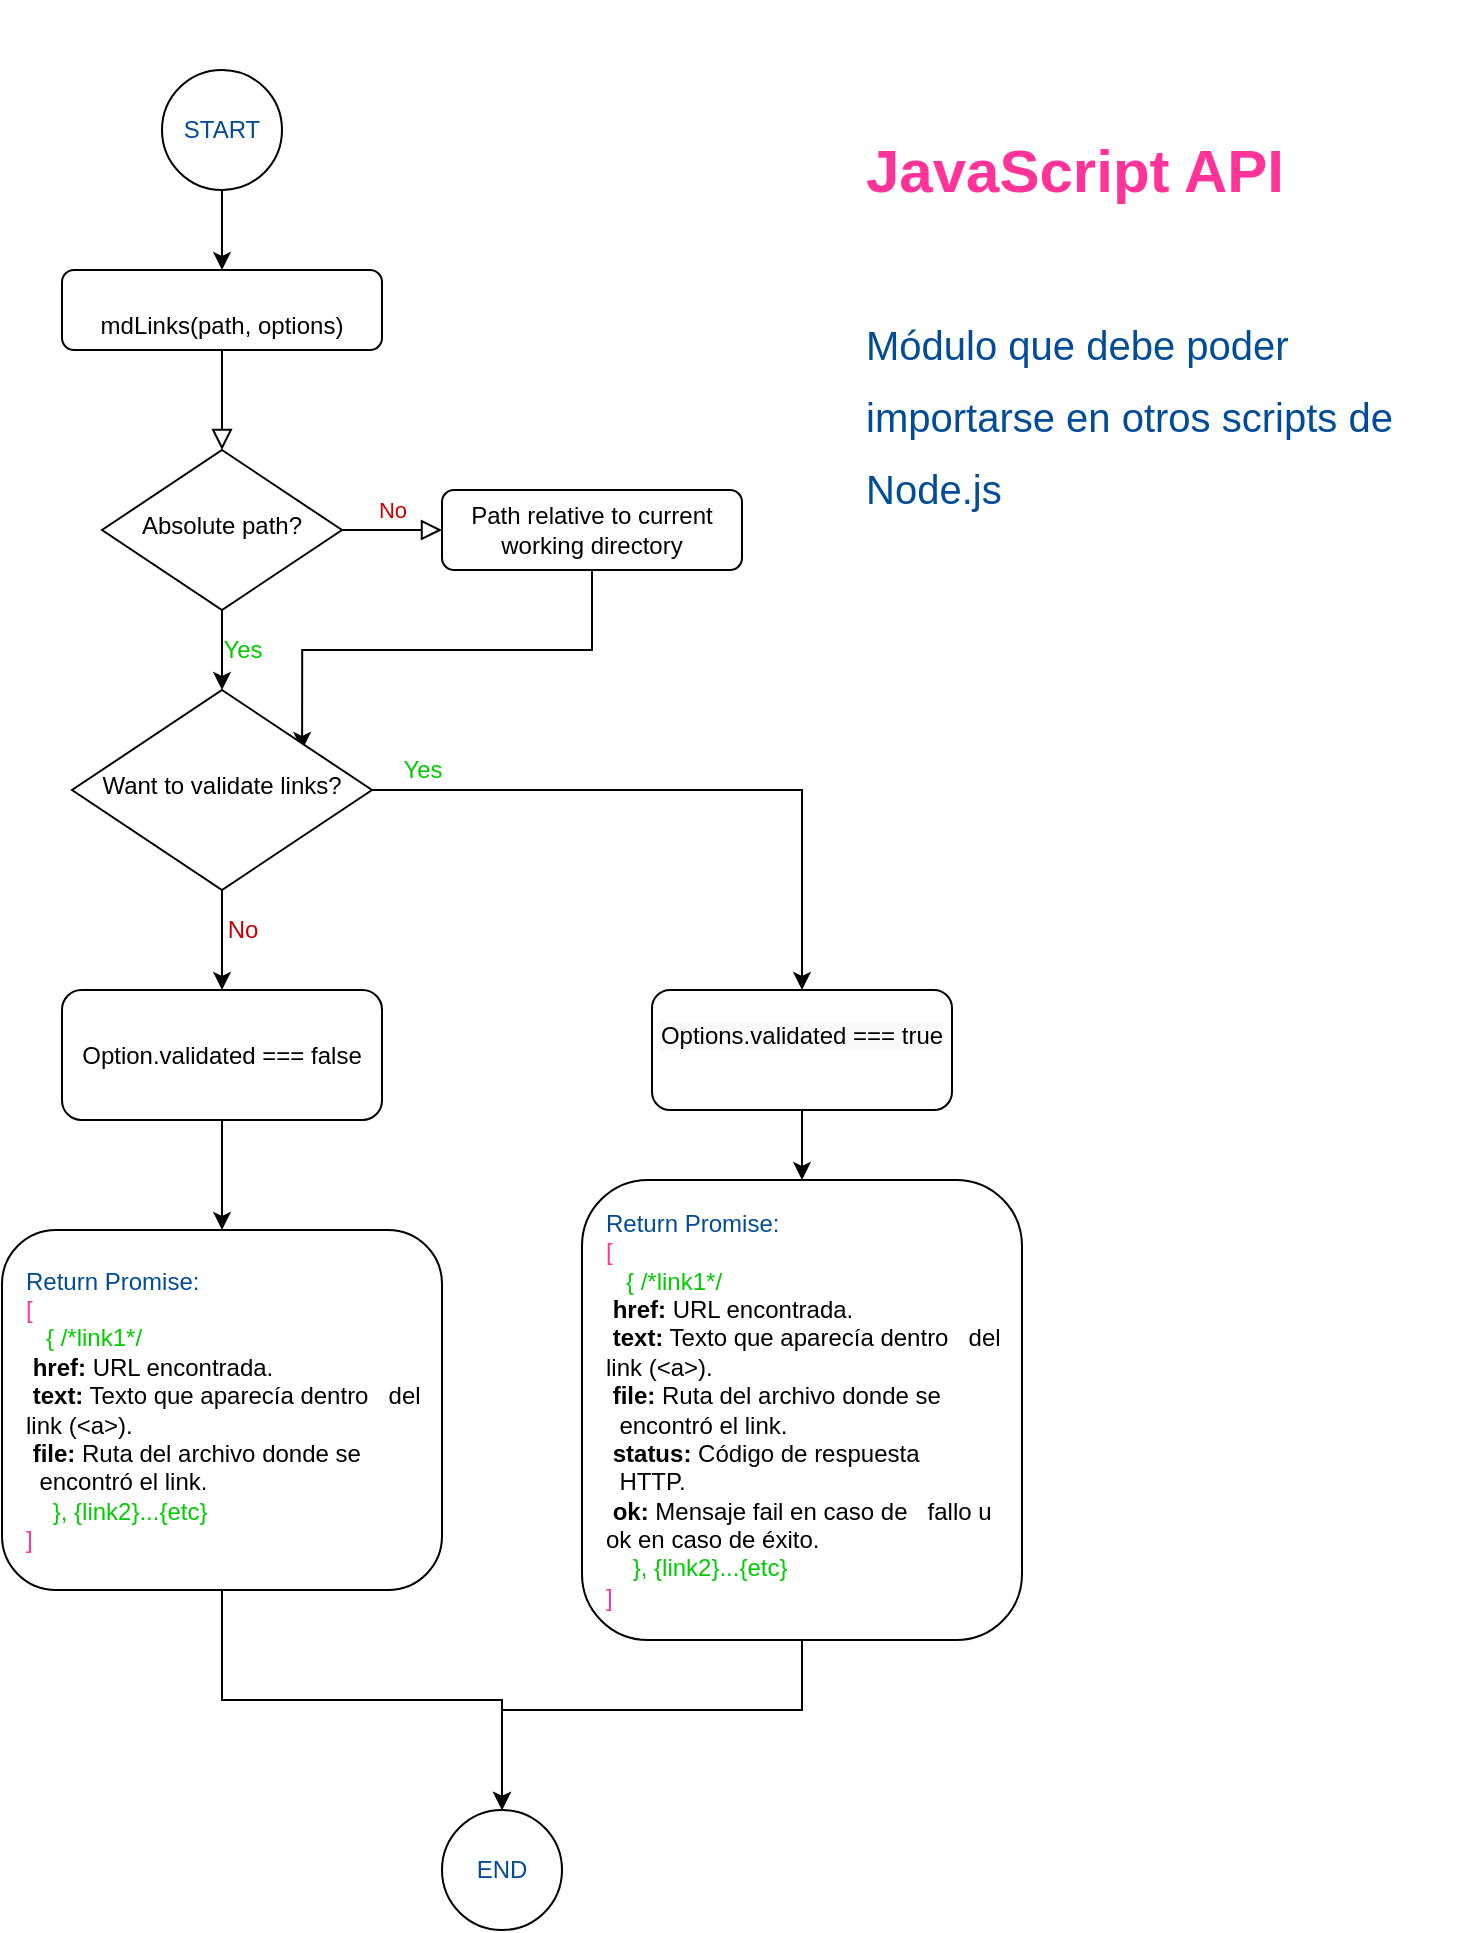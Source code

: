 <mxfile version="20.5.1" type="github" pages="3">
  <diagram id="C5RBs43oDa-KdzZeNtuy" name="JS API">
    <mxGraphModel dx="1422" dy="1955" grid="1" gridSize="10" guides="1" tooltips="1" connect="1" arrows="1" fold="1" page="1" pageScale="1" pageWidth="827" pageHeight="1169" math="0" shadow="0">
      <root>
        <mxCell id="WIyWlLk6GJQsqaUBKTNV-0" />
        <mxCell id="WIyWlLk6GJQsqaUBKTNV-1" parent="WIyWlLk6GJQsqaUBKTNV-0" />
        <mxCell id="WIyWlLk6GJQsqaUBKTNV-2" value="" style="rounded=0;html=1;jettySize=auto;orthogonalLoop=1;fontSize=11;endArrow=block;endFill=0;endSize=8;strokeWidth=1;shadow=0;labelBackgroundColor=none;edgeStyle=orthogonalEdgeStyle;" parent="WIyWlLk6GJQsqaUBKTNV-1" source="WIyWlLk6GJQsqaUBKTNV-3" target="WIyWlLk6GJQsqaUBKTNV-6" edge="1">
          <mxGeometry relative="1" as="geometry" />
        </mxCell>
        <mxCell id="WIyWlLk6GJQsqaUBKTNV-3" value="&lt;br&gt;mdLinks(path, options)" style="rounded=1;whiteSpace=wrap;html=1;fontSize=12;glass=0;strokeWidth=1;shadow=0;" parent="WIyWlLk6GJQsqaUBKTNV-1" vertex="1">
          <mxGeometry x="120" y="-1030" width="160" height="40" as="geometry" />
        </mxCell>
        <mxCell id="WIyWlLk6GJQsqaUBKTNV-5" value="&lt;font color=&quot;#cc0000&quot;&gt;No&lt;/font&gt;" style="edgeStyle=orthogonalEdgeStyle;rounded=0;html=1;jettySize=auto;orthogonalLoop=1;fontSize=11;endArrow=block;endFill=0;endSize=8;strokeWidth=1;shadow=0;labelBackgroundColor=none;" parent="WIyWlLk6GJQsqaUBKTNV-1" source="WIyWlLk6GJQsqaUBKTNV-6" target="WIyWlLk6GJQsqaUBKTNV-7" edge="1">
          <mxGeometry y="10" relative="1" as="geometry">
            <mxPoint as="offset" />
          </mxGeometry>
        </mxCell>
        <mxCell id="veyYfPz72ynwjjnvHHJV-30" style="edgeStyle=orthogonalEdgeStyle;rounded=0;orthogonalLoop=1;jettySize=auto;html=1;fontColor=#00CC00;" edge="1" parent="WIyWlLk6GJQsqaUBKTNV-1" source="WIyWlLk6GJQsqaUBKTNV-6" target="veyYfPz72ynwjjnvHHJV-22">
          <mxGeometry relative="1" as="geometry" />
        </mxCell>
        <mxCell id="WIyWlLk6GJQsqaUBKTNV-6" value="Absolute path?" style="rhombus;whiteSpace=wrap;html=1;shadow=0;fontFamily=Helvetica;fontSize=12;align=center;strokeWidth=1;spacing=6;spacingTop=-4;" parent="WIyWlLk6GJQsqaUBKTNV-1" vertex="1">
          <mxGeometry x="140" y="-940" width="120" height="80" as="geometry" />
        </mxCell>
        <mxCell id="veyYfPz72ynwjjnvHHJV-37" style="edgeStyle=orthogonalEdgeStyle;rounded=0;orthogonalLoop=1;jettySize=auto;html=1;entryX=0.767;entryY=0.3;entryDx=0;entryDy=0;entryPerimeter=0;fontColor=#00CC00;" edge="1" parent="WIyWlLk6GJQsqaUBKTNV-1" source="WIyWlLk6GJQsqaUBKTNV-7" target="veyYfPz72ynwjjnvHHJV-22">
          <mxGeometry relative="1" as="geometry">
            <Array as="points">
              <mxPoint x="385" y="-840" />
              <mxPoint x="240" y="-840" />
            </Array>
          </mxGeometry>
        </mxCell>
        <mxCell id="WIyWlLk6GJQsqaUBKTNV-7" value="Path relative to current working directory" style="rounded=1;whiteSpace=wrap;html=1;fontSize=12;glass=0;strokeWidth=1;shadow=0;" parent="WIyWlLk6GJQsqaUBKTNV-1" vertex="1">
          <mxGeometry x="310" y="-920" width="150" height="40" as="geometry" />
        </mxCell>
        <mxCell id="hiEx-QS06OPDctLlzH3i-8" style="edgeStyle=orthogonalEdgeStyle;rounded=0;orthogonalLoop=1;jettySize=auto;html=1;entryX=0.5;entryY=0;entryDx=0;entryDy=0;fontFamily=Helvetica;fontSize=12;fontColor=#004C99;exitX=0.5;exitY=1;exitDx=0;exitDy=0;" edge="1" parent="WIyWlLk6GJQsqaUBKTNV-1" source="WIyWlLk6GJQsqaUBKTNV-11" target="hiEx-QS06OPDctLlzH3i-3">
          <mxGeometry relative="1" as="geometry">
            <Array as="points">
              <mxPoint x="490" y="-310" />
              <mxPoint x="340" y="-310" />
            </Array>
          </mxGeometry>
        </mxCell>
        <mxCell id="WIyWlLk6GJQsqaUBKTNV-11" value="&lt;font color=&quot;#004c99&quot;&gt;Return Promise:&lt;br&gt;&lt;/font&gt;&lt;font color=&quot;#ff3399&quot;&gt;[&lt;br&gt;&lt;/font&gt;&lt;font color=&quot;#00cc00&quot;&gt;&amp;nbsp; &amp;nbsp;{ /*link1*/&lt;br&gt;&lt;/font&gt;&lt;div&gt;&lt;span style=&quot;&quot;&gt;	&lt;/span&gt;&lt;b&gt;&lt;span style=&quot;white-space: pre;&quot;&gt;	&lt;/span&gt;href:&lt;/b&gt; URL encontrada.&lt;/div&gt;&lt;div&gt;&lt;span style=&quot;&quot;&gt;	&lt;/span&gt;&lt;b&gt;&lt;span style=&quot;white-space: pre;&quot;&gt;	&lt;/span&gt;text:&lt;/b&gt; Texto que aparecía dentro &lt;span style=&quot;white-space: pre;&quot;&gt;	&lt;span style=&quot;white-space: pre;&quot;&gt;	&lt;/span&gt;&lt;/span&gt;del link (&amp;lt;a&amp;gt;).&lt;/div&gt;&lt;div&gt;&lt;span style=&quot;&quot;&gt;	&lt;/span&gt;&lt;b&gt;&lt;span style=&quot;white-space: pre;&quot;&gt;	&lt;/span&gt;file: &lt;/b&gt;Ruta del archivo donde se &lt;span style=&quot;white-space: pre;&quot;&gt;	&lt;span style=&quot;white-space: pre;&quot;&gt;	&lt;/span&gt;&lt;/span&gt;encontró el link.&lt;/div&gt;&lt;div&gt;&lt;span style=&quot;&quot;&gt;	&lt;/span&gt;&lt;b&gt;&lt;span style=&quot;white-space: pre;&quot;&gt;	&lt;/span&gt;status:&lt;/b&gt; Código de respuesta &lt;span style=&quot;white-space: pre;&quot;&gt;	&lt;span style=&quot;white-space: pre;&quot;&gt;	&lt;/span&gt;&lt;/span&gt;HTTP.&lt;/div&gt;&lt;div&gt;&lt;span style=&quot;&quot;&gt;	&lt;/span&gt;&lt;b&gt;&lt;span style=&quot;white-space: pre;&quot;&gt;	&lt;/span&gt;ok:&lt;/b&gt; Mensaje fail en caso de &lt;span style=&quot;white-space: pre;&quot;&gt;	&lt;span style=&quot;white-space: pre;&quot;&gt;	&lt;/span&gt;&lt;/span&gt;fallo u ok en caso de éxito.&lt;/div&gt;&amp;nbsp; &amp;nbsp; &lt;font color=&quot;#00cc00&quot;&gt;}, {link2}...{etc}&lt;/font&gt;&lt;br&gt;&lt;font color=&quot;#ff3399&quot;&gt;]&lt;/font&gt;" style="rounded=1;whiteSpace=wrap;html=1;fontSize=12;glass=0;strokeWidth=1;shadow=0;align=left;labelPosition=center;verticalLabelPosition=middle;verticalAlign=middle;spacingLeft=10;spacingRight=10;" parent="WIyWlLk6GJQsqaUBKTNV-1" vertex="1">
          <mxGeometry x="380" y="-575" width="220" height="230" as="geometry" />
        </mxCell>
        <mxCell id="veyYfPz72ynwjjnvHHJV-24" style="edgeStyle=orthogonalEdgeStyle;rounded=0;orthogonalLoop=1;jettySize=auto;html=1;fontColor=#00CC00;" edge="1" parent="WIyWlLk6GJQsqaUBKTNV-1" source="WIyWlLk6GJQsqaUBKTNV-12" target="veyYfPz72ynwjjnvHHJV-15">
          <mxGeometry relative="1" as="geometry" />
        </mxCell>
        <mxCell id="WIyWlLk6GJQsqaUBKTNV-12" value="Option.validated === false" style="rounded=1;whiteSpace=wrap;html=1;fontSize=12;glass=0;strokeWidth=1;shadow=0;" parent="WIyWlLk6GJQsqaUBKTNV-1" vertex="1">
          <mxGeometry x="120" y="-670" width="160" height="65" as="geometry" />
        </mxCell>
        <mxCell id="hiEx-QS06OPDctLlzH3i-4" style="edgeStyle=orthogonalEdgeStyle;rounded=0;orthogonalLoop=1;jettySize=auto;html=1;fontFamily=Helvetica;fontSize=12;fontColor=#004C99;" edge="1" parent="WIyWlLk6GJQsqaUBKTNV-1" source="veyYfPz72ynwjjnvHHJV-15" target="hiEx-QS06OPDctLlzH3i-3">
          <mxGeometry relative="1" as="geometry" />
        </mxCell>
        <mxCell id="veyYfPz72ynwjjnvHHJV-15" value="&lt;font color=&quot;#004c99&quot;&gt;Return Promise:&lt;br&gt;&lt;/font&gt;&lt;font color=&quot;#ff3399&quot;&gt;[&lt;br&gt;&lt;/font&gt;&lt;font color=&quot;#00cc00&quot;&gt;&amp;nbsp; &amp;nbsp;{ /*link1*/&lt;br&gt;&lt;/font&gt;&lt;div&gt;&lt;span style=&quot;&quot;&gt;	&lt;/span&gt;&lt;b&gt;&lt;span style=&quot;white-space: pre;&quot;&gt;	&lt;/span&gt;href:&lt;/b&gt; URL encontrada.&lt;/div&gt;&lt;div&gt;&lt;span style=&quot;&quot;&gt;	&lt;/span&gt;&lt;b&gt;&lt;span style=&quot;white-space: pre;&quot;&gt;	&lt;/span&gt;text:&lt;/b&gt; Texto que aparecía dentro &lt;span style=&quot;white-space: pre;&quot;&gt;	&lt;/span&gt;&lt;span style=&quot;white-space: pre;&quot;&gt;	&lt;/span&gt;del link (&amp;lt;a&amp;gt;).&lt;/div&gt;&lt;div&gt;&lt;span style=&quot;&quot;&gt;	&lt;/span&gt;&lt;b&gt;&lt;span style=&quot;white-space: pre;&quot;&gt;	&lt;/span&gt;file: &lt;/b&gt;Ruta del archivo donde se &lt;span style=&quot;white-space: pre;&quot;&gt;	&lt;/span&gt;&lt;span style=&quot;white-space: pre;&quot;&gt;	&lt;/span&gt;encontró el link.&lt;/div&gt;&amp;nbsp; &amp;nbsp; &lt;font color=&quot;#00cc00&quot;&gt;}, {link2}...{etc}&lt;/font&gt;&lt;br&gt;&lt;font color=&quot;#ff3399&quot;&gt;]&lt;/font&gt;" style="rounded=1;whiteSpace=wrap;html=1;fontSize=12;glass=0;strokeWidth=1;shadow=0;align=left;labelPosition=center;verticalLabelPosition=middle;verticalAlign=middle;spacingLeft=10;spacingRight=10;" vertex="1" parent="WIyWlLk6GJQsqaUBKTNV-1">
          <mxGeometry x="90" y="-550" width="220" height="180" as="geometry" />
        </mxCell>
        <mxCell id="veyYfPz72ynwjjnvHHJV-28" style="edgeStyle=orthogonalEdgeStyle;rounded=0;orthogonalLoop=1;jettySize=auto;html=1;fontColor=#00CC00;" edge="1" parent="WIyWlLk6GJQsqaUBKTNV-1" source="veyYfPz72ynwjjnvHHJV-20" target="WIyWlLk6GJQsqaUBKTNV-11">
          <mxGeometry relative="1" as="geometry" />
        </mxCell>
        <mxCell id="veyYfPz72ynwjjnvHHJV-20" value="&#xa;&lt;span style=&quot;color: rgb(0, 0, 0); font-family: Helvetica; font-size: 12px; font-style: normal; font-variant-ligatures: normal; font-variant-caps: normal; font-weight: 400; letter-spacing: normal; orphans: 2; text-align: center; text-indent: 0px; text-transform: none; widows: 2; word-spacing: 0px; -webkit-text-stroke-width: 0px; background-color: rgb(248, 249, 250); text-decoration-thickness: initial; text-decoration-style: initial; text-decoration-color: initial; float: none; display: inline !important;&quot;&gt;Options.validated === true&lt;/span&gt;&#xa;&#xa;" style="rounded=1;whiteSpace=wrap;html=1;fontColor=#00CC00;" vertex="1" parent="WIyWlLk6GJQsqaUBKTNV-1">
          <mxGeometry x="415" y="-670" width="150" height="60" as="geometry" />
        </mxCell>
        <mxCell id="veyYfPz72ynwjjnvHHJV-32" style="edgeStyle=orthogonalEdgeStyle;rounded=0;orthogonalLoop=1;jettySize=auto;html=1;entryX=0.5;entryY=0;entryDx=0;entryDy=0;fontColor=#00CC00;" edge="1" parent="WIyWlLk6GJQsqaUBKTNV-1" source="veyYfPz72ynwjjnvHHJV-22" target="WIyWlLk6GJQsqaUBKTNV-12">
          <mxGeometry relative="1" as="geometry" />
        </mxCell>
        <mxCell id="veyYfPz72ynwjjnvHHJV-33" style="edgeStyle=orthogonalEdgeStyle;rounded=0;orthogonalLoop=1;jettySize=auto;html=1;entryX=0.5;entryY=0;entryDx=0;entryDy=0;fontColor=#00CC00;" edge="1" parent="WIyWlLk6GJQsqaUBKTNV-1" source="veyYfPz72ynwjjnvHHJV-22" target="veyYfPz72ynwjjnvHHJV-20">
          <mxGeometry relative="1" as="geometry" />
        </mxCell>
        <mxCell id="veyYfPz72ynwjjnvHHJV-22" value="Want to validate links?" style="rhombus;whiteSpace=wrap;html=1;shadow=0;fontFamily=Helvetica;fontSize=12;align=center;strokeWidth=1;spacing=6;spacingTop=-4;" vertex="1" parent="WIyWlLk6GJQsqaUBKTNV-1">
          <mxGeometry x="125" y="-820" width="150" height="100" as="geometry" />
        </mxCell>
        <mxCell id="veyYfPz72ynwjjnvHHJV-31" value="Yes" style="text;html=1;align=center;verticalAlign=middle;resizable=0;points=[];autosize=1;strokeColor=none;fillColor=none;fontColor=#00CC00;" vertex="1" parent="WIyWlLk6GJQsqaUBKTNV-1">
          <mxGeometry x="190" y="-855" width="40" height="30" as="geometry" />
        </mxCell>
        <mxCell id="veyYfPz72ynwjjnvHHJV-34" value="&lt;font color=&quot;#cc0000&quot;&gt;No&lt;/font&gt;" style="text;html=1;align=center;verticalAlign=middle;resizable=0;points=[];autosize=1;strokeColor=none;fillColor=none;fontColor=#00CC00;" vertex="1" parent="WIyWlLk6GJQsqaUBKTNV-1">
          <mxGeometry x="190" y="-715" width="40" height="30" as="geometry" />
        </mxCell>
        <mxCell id="veyYfPz72ynwjjnvHHJV-35" value="Yes" style="text;html=1;align=center;verticalAlign=middle;resizable=0;points=[];autosize=1;strokeColor=none;fillColor=none;fontColor=#00CC00;" vertex="1" parent="WIyWlLk6GJQsqaUBKTNV-1">
          <mxGeometry x="280" y="-795" width="40" height="30" as="geometry" />
        </mxCell>
        <mxCell id="Uq0JCKZoutkGQp3ZsRUA-2" value="&lt;h1&gt;&lt;font style=&quot;font-size: 30px;&quot;&gt;JavaScript API&lt;/font&gt;&lt;/h1&gt;&lt;p&gt;&lt;font color=&quot;#004c99&quot; style=&quot;font-size: 20px;&quot;&gt;Módulo que debe poder importarse en otros scripts de Node.js&lt;/font&gt;&lt;/p&gt;" style="text;html=1;strokeColor=none;fillColor=none;spacing=5;spacingTop=-20;whiteSpace=wrap;overflow=hidden;rounded=0;fontSize=30;fontColor=#FF3399;" vertex="1" parent="WIyWlLk6GJQsqaUBKTNV-1">
          <mxGeometry x="517" y="-1155" width="310" height="300" as="geometry" />
        </mxCell>
        <mxCell id="hiEx-QS06OPDctLlzH3i-2" style="edgeStyle=orthogonalEdgeStyle;rounded=0;orthogonalLoop=1;jettySize=auto;html=1;entryX=0.5;entryY=0;entryDx=0;entryDy=0;fontFamily=Helvetica;fontSize=12;fontColor=#004C99;" edge="1" parent="WIyWlLk6GJQsqaUBKTNV-1" source="hiEx-QS06OPDctLlzH3i-1" target="WIyWlLk6GJQsqaUBKTNV-3">
          <mxGeometry relative="1" as="geometry" />
        </mxCell>
        <mxCell id="hiEx-QS06OPDctLlzH3i-1" value="START" style="ellipse;whiteSpace=wrap;html=1;aspect=fixed;rounded=1;strokeColor=default;fontFamily=Helvetica;fontSize=12;fontColor=#004C99;fillColor=default;" vertex="1" parent="WIyWlLk6GJQsqaUBKTNV-1">
          <mxGeometry x="170" y="-1130" width="60" height="60" as="geometry" />
        </mxCell>
        <mxCell id="hiEx-QS06OPDctLlzH3i-3" value="END" style="ellipse;whiteSpace=wrap;html=1;aspect=fixed;rounded=1;strokeColor=default;fontFamily=Helvetica;fontSize=12;fontColor=#004C99;fillColor=default;" vertex="1" parent="WIyWlLk6GJQsqaUBKTNV-1">
          <mxGeometry x="310" y="-260" width="60" height="60" as="geometry" />
        </mxCell>
      </root>
    </mxGraphModel>
  </diagram>
  <diagram id="zFewrnPWPAQtB9kt6Vsq" name="CLI">
    <mxGraphModel dx="1673" dy="2094" grid="1" gridSize="10" guides="1" tooltips="1" connect="1" arrows="1" fold="1" page="1" pageScale="1" pageWidth="827" pageHeight="1169" math="0" shadow="0">
      <root>
        <mxCell id="0" />
        <mxCell id="1" parent="0" />
        <mxCell id="l2Xy6neXnwkBu9nruc2r-1" value="&lt;h1&gt;&lt;font style=&quot;font-size: 30px;&quot;&gt;Command Line Interface&lt;/font&gt;&lt;/h1&gt;&lt;p&gt;&lt;font color=&quot;#004c99&quot;&gt;&lt;span style=&quot;font-size: 20px;&quot;&gt;Ejecutable para el terminal.&lt;/span&gt;&lt;/font&gt;&lt;/p&gt;" style="text;html=1;strokeColor=none;fillColor=none;spacing=5;spacingTop=-20;whiteSpace=wrap;overflow=hidden;rounded=0;fontSize=30;fontColor=#FF3399;" vertex="1" parent="1">
          <mxGeometry x="380" y="-1150" width="367" height="260" as="geometry" />
        </mxCell>
        <mxCell id="fF7HtcsE-5X7kuMcpT92-73" style="edgeStyle=orthogonalEdgeStyle;rounded=0;orthogonalLoop=1;jettySize=auto;html=1;entryX=0.48;entryY=0.015;entryDx=0;entryDy=0;entryPerimeter=0;fontFamily=Helvetica;fontSize=12;fontColor=#004C99;" edge="1" parent="1" source="3fHuWObO0ubu-4bMbvF9-1" target="fF7HtcsE-5X7kuMcpT92-68">
          <mxGeometry relative="1" as="geometry" />
        </mxCell>
        <mxCell id="3fHuWObO0ubu-4bMbvF9-1" value="&lt;font color=&quot;#000000&quot; style=&quot;font-size: 12px;&quot;&gt;START&lt;br&gt;md-links &amp;lt;path-to-file&amp;gt; [options]&lt;br&gt;&lt;/font&gt;" style="rounded=1;whiteSpace=wrap;html=1;fontSize=20;fontColor=#004C99;" vertex="1" parent="1">
          <mxGeometry x="90" y="-1020" width="190" height="80" as="geometry" />
        </mxCell>
        <mxCell id="fF7HtcsE-5X7kuMcpT92-37" style="edgeStyle=orthogonalEdgeStyle;rounded=0;orthogonalLoop=1;jettySize=auto;html=1;entryX=0.5;entryY=0;entryDx=0;entryDy=0;fontFamily=Helvetica;fontSize=20;fontColor=#004C99;" edge="1" parent="1" source="fF7HtcsE-5X7kuMcpT92-1">
          <mxGeometry relative="1" as="geometry">
            <mxPoint x="185" y="-595.0" as="targetPoint" />
          </mxGeometry>
        </mxCell>
        <mxCell id="fF7HtcsE-5X7kuMcpT92-39" value="" style="edgeStyle=orthogonalEdgeStyle;rounded=0;orthogonalLoop=1;jettySize=auto;html=1;fontFamily=Helvetica;fontSize=20;fontColor=#004C99;startArrow=none;" edge="1" parent="1" source="fF7HtcsE-5X7kuMcpT92-40" target="fF7HtcsE-5X7kuMcpT92-38">
          <mxGeometry relative="1" as="geometry" />
        </mxCell>
        <mxCell id="fF7HtcsE-5X7kuMcpT92-1" value="&lt;font color=&quot;#000000&quot; style=&quot;font-size: 12px;&quot;&gt;there is an option?&lt;br&gt;&lt;/font&gt;" style="rounded=1;whiteSpace=wrap;html=1;fontSize=20;fontColor=#004C99;" vertex="1" parent="1">
          <mxGeometry x="90" y="-755" width="190" height="80" as="geometry" />
        </mxCell>
        <mxCell id="fF7HtcsE-5X7kuMcpT92-54" value="" style="edgeStyle=orthogonalEdgeStyle;rounded=0;orthogonalLoop=1;jettySize=auto;html=1;fontFamily=Helvetica;fontSize=12;fontColor=#000000;" edge="1" parent="1">
          <mxGeometry relative="1" as="geometry">
            <mxPoint x="185" y="-535" as="sourcePoint" />
            <mxPoint x="185" y="-465" as="targetPoint" />
          </mxGeometry>
        </mxCell>
        <mxCell id="fF7HtcsE-5X7kuMcpT92-25" value="No" style="text;html=1;align=center;verticalAlign=middle;resizable=0;points=[];autosize=1;strokeColor=none;fillColor=none;fontSize=20;fontFamily=Helvetica;fontColor=#004C99;" vertex="1" parent="1">
          <mxGeometry x="140" y="-665" width="50" height="40" as="geometry" />
        </mxCell>
        <mxCell id="fF7HtcsE-5X7kuMcpT92-80" value="" style="edgeStyle=orthogonalEdgeStyle;rounded=0;orthogonalLoop=1;jettySize=auto;html=1;fontFamily=Helvetica;fontSize=12;fontColor=#004C99;" edge="1" parent="1" source="fF7HtcsE-5X7kuMcpT92-38" target="fF7HtcsE-5X7kuMcpT92-79">
          <mxGeometry relative="1" as="geometry" />
        </mxCell>
        <mxCell id="fF7HtcsE-5X7kuMcpT92-38" value="--stats" style="whiteSpace=wrap;html=1;fontSize=12;fontColor=#000000;rounded=1;fontStyle=1" vertex="1" parent="1">
          <mxGeometry x="600" y="-675" width="120" height="60" as="geometry" />
        </mxCell>
        <mxCell id="fF7HtcsE-5X7kuMcpT92-43" value="" style="edgeStyle=orthogonalEdgeStyle;rounded=0;orthogonalLoop=1;jettySize=auto;html=1;fontFamily=Helvetica;fontSize=20;fontColor=#004C99;" edge="1" parent="1" target="fF7HtcsE-5X7kuMcpT92-42">
          <mxGeometry relative="1" as="geometry">
            <mxPoint x="470" y="-715" as="sourcePoint" />
            <Array as="points">
              <mxPoint x="430" y="-715" />
            </Array>
          </mxGeometry>
        </mxCell>
        <mxCell id="fF7HtcsE-5X7kuMcpT92-51" style="edgeStyle=orthogonalEdgeStyle;rounded=0;orthogonalLoop=1;jettySize=auto;html=1;entryX=0.5;entryY=0;entryDx=0;entryDy=0;fontFamily=Helvetica;fontSize=12;fontColor=#000000;" edge="1" parent="1" source="fF7HtcsE-5X7kuMcpT92-40" target="fF7HtcsE-5X7kuMcpT92-45">
          <mxGeometry relative="1" as="geometry" />
        </mxCell>
        <mxCell id="fF7HtcsE-5X7kuMcpT92-40" value="Yes" style="text;html=1;align=center;verticalAlign=middle;resizable=0;points=[];autosize=1;strokeColor=none;fillColor=none;fontSize=20;fontFamily=Helvetica;fontColor=#004C99;rotation=0;" vertex="1" parent="1">
          <mxGeometry x="330" y="-735" width="60" height="40" as="geometry" />
        </mxCell>
        <mxCell id="fF7HtcsE-5X7kuMcpT92-41" value="" style="edgeStyle=orthogonalEdgeStyle;rounded=0;orthogonalLoop=1;jettySize=auto;html=1;fontFamily=Helvetica;fontSize=20;fontColor=#004C99;endArrow=none;" edge="1" parent="1" source="fF7HtcsE-5X7kuMcpT92-1" target="fF7HtcsE-5X7kuMcpT92-40">
          <mxGeometry relative="1" as="geometry">
            <mxPoint x="290" y="-820.0" as="sourcePoint" />
            <mxPoint x="405" y="-820.0" as="targetPoint" />
          </mxGeometry>
        </mxCell>
        <mxCell id="fF7HtcsE-5X7kuMcpT92-48" value="" style="edgeStyle=orthogonalEdgeStyle;rounded=0;orthogonalLoop=1;jettySize=auto;html=1;fontFamily=Helvetica;fontSize=12;fontColor=#000000;" edge="1" parent="1" source="fF7HtcsE-5X7kuMcpT92-42" target="fF7HtcsE-5X7kuMcpT92-47">
          <mxGeometry relative="1" as="geometry" />
        </mxCell>
        <mxCell id="fF7HtcsE-5X7kuMcpT92-42" value="--validate" style="whiteSpace=wrap;html=1;rounded=1;strokeColor=default;fontFamily=Helvetica;fontSize=12;fontColor=#000000;fillColor=default;fontStyle=1" vertex="1" parent="1">
          <mxGeometry x="370" y="-675" width="120" height="60" as="geometry" />
        </mxCell>
        <mxCell id="fF7HtcsE-5X7kuMcpT92-78" style="edgeStyle=orthogonalEdgeStyle;rounded=0;orthogonalLoop=1;jettySize=auto;html=1;fontFamily=Helvetica;fontSize=12;fontColor=#004C99;" edge="1" parent="1" source="fF7HtcsE-5X7kuMcpT92-45" target="fF7HtcsE-5X7kuMcpT92-77">
          <mxGeometry relative="1" as="geometry" />
        </mxCell>
        <mxCell id="fF7HtcsE-5X7kuMcpT92-45" value="--stats --validate" style="whiteSpace=wrap;html=1;rounded=1;strokeColor=default;fontFamily=Helvetica;fontSize=12;fontColor=#000000;fillColor=default;fontStyle=1" vertex="1" parent="1">
          <mxGeometry x="840" y="-675" width="120" height="60" as="geometry" />
        </mxCell>
        <mxCell id="fF7HtcsE-5X7kuMcpT92-57" value="" style="edgeStyle=orthogonalEdgeStyle;rounded=0;orthogonalLoop=1;jettySize=auto;html=1;fontFamily=Helvetica;fontSize=12;fontColor=#FFFFFF;" edge="1" parent="1" source="fF7HtcsE-5X7kuMcpT92-47" target="fF7HtcsE-5X7kuMcpT92-56">
          <mxGeometry relative="1" as="geometry" />
        </mxCell>
        <mxCell id="fF7HtcsE-5X7kuMcpT92-47" value="HTTP request" style="whiteSpace=wrap;html=1;fontColor=#000000;rounded=1;fontStyle=1;" vertex="1" parent="1">
          <mxGeometry x="370" y="-560" width="120" height="30" as="geometry" />
        </mxCell>
        <mxCell id="fF7HtcsE-5X7kuMcpT92-53" value="&lt;span style=&quot;font-weight: normal;&quot;&gt;$ md-links ./some/example.md&lt;/span&gt;&lt;div&gt;&lt;span style=&quot;font-weight: normal;&quot;&gt;./some/example.md http://algo.com/2/3/ Link a algo&lt;/span&gt;&lt;/div&gt;&lt;div&gt;&lt;span style=&quot;font-weight: normal;&quot;&gt;./some/example.md https://otra-cosa.net/algun-doc.html algún doc&lt;/span&gt;&lt;/div&gt;&lt;div&gt;&lt;span style=&quot;font-weight: normal;&quot;&gt;./some/example.md http://google.com/ Google&lt;/span&gt;&lt;/div&gt;" style="whiteSpace=wrap;html=1;fontColor=#FFFFFF;fontStyle=1;startSize=30;align=left;labelBackgroundColor=#000000;" vertex="1" parent="1">
          <mxGeometry x="25" y="-465" width="305" height="65" as="geometry" />
        </mxCell>
        <mxCell id="fF7HtcsE-5X7kuMcpT92-55" value="example" style="text;html=1;align=center;verticalAlign=middle;resizable=0;points=[];autosize=1;strokeColor=none;fillColor=none;fontSize=12;fontFamily=Helvetica;fontColor=#000000;" vertex="1" parent="1">
          <mxGeometry x="180" y="-515" width="70" height="30" as="geometry" />
        </mxCell>
        <mxCell id="fF7HtcsE-5X7kuMcpT92-59" value="" style="edgeStyle=orthogonalEdgeStyle;rounded=0;orthogonalLoop=1;jettySize=auto;html=1;fontFamily=Helvetica;fontSize=12;fontColor=#FFFFFF;" edge="1" parent="1" source="fF7HtcsE-5X7kuMcpT92-56" target="fF7HtcsE-5X7kuMcpT92-58">
          <mxGeometry relative="1" as="geometry" />
        </mxCell>
        <mxCell id="fF7HtcsE-5X7kuMcpT92-62" value="" style="edgeStyle=orthogonalEdgeStyle;rounded=0;orthogonalLoop=1;jettySize=auto;html=1;fontFamily=Helvetica;fontSize=12;fontColor=#004C99;" edge="1" parent="1" source="fF7HtcsE-5X7kuMcpT92-56" target="fF7HtcsE-5X7kuMcpT92-61">
          <mxGeometry relative="1" as="geometry" />
        </mxCell>
        <mxCell id="fF7HtcsE-5X7kuMcpT92-56" value="&lt;span style=&quot;font-weight: normal;&quot;&gt;for each link:&lt;br&gt;is URL ok?&lt;/span&gt;" style="whiteSpace=wrap;html=1;fontColor=#000000;rounded=1;fontStyle=1;" vertex="1" parent="1">
          <mxGeometry x="370" y="-350" width="120" height="40" as="geometry" />
        </mxCell>
        <mxCell id="fF7HtcsE-5X7kuMcpT92-91" style="edgeStyle=orthogonalEdgeStyle;rounded=0;orthogonalLoop=1;jettySize=auto;html=1;fontFamily=Helvetica;fontSize=12;fontColor=#004C99;" edge="1" parent="1" source="fF7HtcsE-5X7kuMcpT92-58" target="fF7HtcsE-5X7kuMcpT92-90">
          <mxGeometry relative="1" as="geometry" />
        </mxCell>
        <mxCell id="fF7HtcsE-5X7kuMcpT92-58" value="&lt;span style=&quot;font-weight: normal;&quot;&gt;print path + link + ok + status + text&lt;br&gt;&lt;/span&gt;" style="whiteSpace=wrap;html=1;fontColor=#000000;rounded=1;fontStyle=1;" vertex="1" parent="1">
          <mxGeometry x="370" y="-260" width="120" height="60" as="geometry" />
        </mxCell>
        <mxCell id="fF7HtcsE-5X7kuMcpT92-60" value="&lt;font color=&quot;#004c99&quot;&gt;Yes&lt;/font&gt;" style="text;html=1;align=center;verticalAlign=middle;resizable=0;points=[];autosize=1;strokeColor=none;fillColor=none;fontSize=12;fontFamily=Helvetica;fontColor=#FFFFFF;" vertex="1" parent="1">
          <mxGeometry x="430" y="-295" width="40" height="30" as="geometry" />
        </mxCell>
        <mxCell id="fF7HtcsE-5X7kuMcpT92-92" value="" style="edgeStyle=orthogonalEdgeStyle;rounded=0;orthogonalLoop=1;jettySize=auto;html=1;fontFamily=Helvetica;fontSize=12;fontColor=#004C99;" edge="1" parent="1" source="fF7HtcsE-5X7kuMcpT92-61" target="fF7HtcsE-5X7kuMcpT92-90">
          <mxGeometry relative="1" as="geometry" />
        </mxCell>
        <mxCell id="fF7HtcsE-5X7kuMcpT92-61" value="&lt;span style=&quot;font-weight: 400;&quot;&gt;print path + link + fail + status + text&lt;/span&gt;" style="whiteSpace=wrap;html=1;fontColor=#000000;rounded=1;fontStyle=1;" vertex="1" parent="1">
          <mxGeometry x="510" y="-260" width="120" height="60" as="geometry" />
        </mxCell>
        <mxCell id="fF7HtcsE-5X7kuMcpT92-63" value="No" style="text;html=1;align=center;verticalAlign=middle;resizable=0;points=[];autosize=1;strokeColor=none;fillColor=none;fontSize=12;fontFamily=Helvetica;fontColor=#004C99;" vertex="1" parent="1">
          <mxGeometry x="510" y="-335" width="40" height="30" as="geometry" />
        </mxCell>
        <mxCell id="fF7HtcsE-5X7kuMcpT92-74" style="edgeStyle=orthogonalEdgeStyle;rounded=0;orthogonalLoop=1;jettySize=auto;html=1;fontFamily=Helvetica;fontSize=12;fontColor=#004C99;" edge="1" parent="1" source="fF7HtcsE-5X7kuMcpT92-68" target="fF7HtcsE-5X7kuMcpT92-1">
          <mxGeometry relative="1" as="geometry" />
        </mxCell>
        <mxCell id="fF7HtcsE-5X7kuMcpT92-68" value="default behavior:" style="swimlane;fontStyle=1;childLayout=stackLayout;horizontal=1;startSize=30;horizontalStack=0;resizeParent=1;resizeParentMax=0;resizeLast=0;collapsible=1;marginBottom=0;fontSize=12;fontColor=#000000;" vertex="1" parent="1">
          <mxGeometry x="90" y="-890" width="220" height="90" as="geometry">
            <mxRectangle x="90" y="-890" width="120" height="30" as="alternateBounds" />
          </mxGeometry>
        </mxCell>
        <mxCell id="fF7HtcsE-5X7kuMcpT92-69" value="identify type of file" style="text;strokeColor=none;fillColor=none;align=left;verticalAlign=middle;spacingLeft=4;spacingRight=4;overflow=hidden;points=[[0,0.5],[1,0.5]];portConstraint=eastwest;rotatable=0;fontSize=12;fontColor=#000000;" vertex="1" parent="fF7HtcsE-5X7kuMcpT92-68">
          <mxGeometry y="30" width="220" height="30" as="geometry" />
        </mxCell>
        <mxCell id="fF7HtcsE-5X7kuMcpT92-70" value="analize md-file" style="text;strokeColor=none;fillColor=none;align=left;verticalAlign=middle;spacingLeft=4;spacingRight=4;overflow=hidden;points=[[0,0.5],[1,0.5]];portConstraint=eastwest;rotatable=0;fontSize=12;fontColor=#000000;" vertex="1" parent="fF7HtcsE-5X7kuMcpT92-68">
          <mxGeometry y="60" width="220" height="30" as="geometry" />
        </mxCell>
        <mxCell id="fF7HtcsE-5X7kuMcpT92-72" value="&lt;span style=&quot;color: rgb(0, 0, 0); text-align: left;&quot;&gt;for each link:&lt;/span&gt;&lt;br style=&quot;padding: 0px; margin: 0px; color: rgb(0, 0, 0); text-align: left;&quot;&gt;&lt;span style=&quot;color: rgb(0, 0, 0); text-align: left;&quot;&gt;print path + link&amp;nbsp; + text (50 char. max)&lt;/span&gt;" style="whiteSpace=wrap;html=1;rounded=1;strokeColor=default;fontFamily=Helvetica;fontSize=12;fontColor=#004C99;fillColor=default;" vertex="1" parent="1">
          <mxGeometry x="120" y="-595" width="130" height="60" as="geometry" />
        </mxCell>
        <mxCell id="fF7HtcsE-5X7kuMcpT92-82" value="" style="edgeStyle=orthogonalEdgeStyle;rounded=0;orthogonalLoop=1;jettySize=auto;html=1;fontFamily=Helvetica;fontSize=12;fontColor=#004C99;" edge="1" parent="1" source="fF7HtcsE-5X7kuMcpT92-77" target="fF7HtcsE-5X7kuMcpT92-81">
          <mxGeometry relative="1" as="geometry" />
        </mxCell>
        <mxCell id="fF7HtcsE-5X7kuMcpT92-77" value="HTTP request" style="whiteSpace=wrap;html=1;fontColor=#000000;rounded=1;fontStyle=1;" vertex="1" parent="1">
          <mxGeometry x="840" y="-565" width="120" height="30" as="geometry" />
        </mxCell>
        <mxCell id="fF7HtcsE-5X7kuMcpT92-84" value="" style="edgeStyle=orthogonalEdgeStyle;rounded=0;orthogonalLoop=1;jettySize=auto;html=1;fontFamily=Helvetica;fontSize=12;fontColor=#004C99;" edge="1" parent="1" source="fF7HtcsE-5X7kuMcpT92-79">
          <mxGeometry relative="1" as="geometry">
            <mxPoint x="660" y="-462.5" as="targetPoint" />
          </mxGeometry>
        </mxCell>
        <mxCell id="fF7HtcsE-5X7kuMcpT92-79" value="&lt;span style=&quot;font-weight: normal;&quot;&gt;basic stadistics&lt;/span&gt;" style="whiteSpace=wrap;html=1;fontColor=#000000;rounded=1;fontStyle=1;" vertex="1" parent="1">
          <mxGeometry x="600" y="-565" width="120" height="35" as="geometry" />
        </mxCell>
        <mxCell id="fF7HtcsE-5X7kuMcpT92-88" style="edgeStyle=orthogonalEdgeStyle;rounded=0;orthogonalLoop=1;jettySize=auto;html=1;entryX=0.5;entryY=0;entryDx=0;entryDy=0;fontFamily=Helvetica;fontSize=12;fontColor=#004C99;" edge="1" parent="1" source="fF7HtcsE-5X7kuMcpT92-81" target="fF7HtcsE-5X7kuMcpT92-87">
          <mxGeometry relative="1" as="geometry" />
        </mxCell>
        <mxCell id="fF7HtcsE-5X7kuMcpT92-81" value="&lt;span style=&quot;font-weight: normal;&quot;&gt;stadistics that need validation results&lt;/span&gt;" style="whiteSpace=wrap;html=1;fontColor=#000000;rounded=1;fontStyle=1;" vertex="1" parent="1">
          <mxGeometry x="840" y="-500" width="120" height="60" as="geometry" />
        </mxCell>
        <mxCell id="fF7HtcsE-5X7kuMcpT92-85" value="example" style="text;html=1;align=center;verticalAlign=middle;resizable=0;points=[];autosize=1;strokeColor=none;fillColor=none;fontSize=12;fontFamily=Helvetica;fontColor=#004C99;" vertex="1" parent="1">
          <mxGeometry x="590" y="-515" width="70" height="30" as="geometry" />
        </mxCell>
        <mxCell id="fF7HtcsE-5X7kuMcpT92-86" value="&lt;div&gt;&lt;span style=&quot;font-weight: 400;&quot;&gt;$ md-links ./some/example.md --stats&lt;/span&gt;&lt;/div&gt;&lt;div&gt;&lt;span style=&quot;font-weight: 400;&quot;&gt;Total: 3&lt;/span&gt;&lt;/div&gt;&lt;div&gt;&lt;span style=&quot;font-weight: 400;&quot;&gt;Unique: 3&lt;/span&gt;&lt;/div&gt;" style="whiteSpace=wrap;html=1;fontColor=#FFFFFF;fontStyle=1;startSize=30;align=left;labelBackgroundColor=#000000;" vertex="1" parent="1">
          <mxGeometry x="550" y="-460" width="210" height="50" as="geometry" />
        </mxCell>
        <mxCell id="fF7HtcsE-5X7kuMcpT92-87" value="&lt;div&gt;&lt;span style=&quot;font-weight: 400;&quot;&gt;$ md-links ./some/example.md --stats --validate&lt;/span&gt;&lt;/div&gt;&lt;div&gt;&lt;span style=&quot;font-weight: 400;&quot;&gt;Total: 3&lt;/span&gt;&lt;/div&gt;&lt;div&gt;&lt;span style=&quot;font-weight: 400;&quot;&gt;Unique: 3&lt;/span&gt;&lt;/div&gt;&lt;div&gt;&lt;span style=&quot;font-weight: 400;&quot;&gt;Broken: 1&lt;/span&gt;&lt;/div&gt;" style="whiteSpace=wrap;html=1;fontColor=#FFFFFF;fontStyle=1;startSize=30;align=left;labelBackgroundColor=#000000;" vertex="1" parent="1">
          <mxGeometry x="770" y="-365" width="260" height="55" as="geometry" />
        </mxCell>
        <mxCell id="fF7HtcsE-5X7kuMcpT92-89" value="example" style="text;html=1;align=center;verticalAlign=middle;resizable=0;points=[];autosize=1;strokeColor=none;fillColor=none;fontSize=12;fontFamily=Helvetica;fontColor=#004C99;" vertex="1" parent="1">
          <mxGeometry x="890" y="-410" width="70" height="30" as="geometry" />
        </mxCell>
        <mxCell id="fF7HtcsE-5X7kuMcpT92-90" value="&lt;div&gt;&lt;span style=&quot;font-weight: 400;&quot;&gt;$ md-links ./some/example.md --validate&lt;/span&gt;&lt;/div&gt;&lt;div&gt;&lt;span style=&quot;font-weight: 400;&quot;&gt;./some/example.md http://algo.com/2/3/ ok 200 Link a algo&lt;/span&gt;&lt;/div&gt;&lt;div&gt;&lt;span style=&quot;font-weight: 400;&quot;&gt;./some/example.md https://otra-cosa.net/algun-doc.html fail 404 algún doc&lt;/span&gt;&lt;/div&gt;&lt;div&gt;&lt;span style=&quot;font-weight: 400;&quot;&gt;./some/example.md http://google.com/ ok 301 Google&lt;/span&gt;&lt;/div&gt;" style="whiteSpace=wrap;html=1;fontColor=#FFFFFF;fontStyle=1;startSize=30;align=left;labelBackgroundColor=#000000;" vertex="1" parent="1">
          <mxGeometry x="355" y="-130" width="305" height="85" as="geometry" />
        </mxCell>
        <mxCell id="fF7HtcsE-5X7kuMcpT92-93" value="ex" style="text;html=1;align=center;verticalAlign=middle;resizable=0;points=[];autosize=1;strokeColor=none;fillColor=none;fontSize=12;fontFamily=Helvetica;fontColor=#004C99;" vertex="1" parent="1">
          <mxGeometry x="480" y="-190" width="40" height="30" as="geometry" />
        </mxCell>
      </root>
    </mxGraphModel>
  </diagram>
  <diagram id="ChPE6TZSw7vkX_jWgejQ" name="Página-3">
    <mxGraphModel dx="981" dy="542" grid="1" gridSize="10" guides="1" tooltips="1" connect="1" arrows="1" fold="1" page="1" pageScale="1" pageWidth="827" pageHeight="1169" math="0" shadow="0">
      <root>
        <mxCell id="0" />
        <mxCell id="1" parent="0" />
        <mxCell id="NG2AEQB0KFfoQAZyRoDc-1" value="S (start)" style="ellipse;whiteSpace=wrap;html=1;rounded=1;strokeColor=default;fontFamily=Helvetica;fontSize=12;fontColor=#004C99;fillColor=default;" vertex="1" parent="1">
          <mxGeometry x="50" y="100" width="120" height="80" as="geometry" />
        </mxCell>
        <mxCell id="NG2AEQB0KFfoQAZyRoDc-2" value="E (end)" style="ellipse;whiteSpace=wrap;html=1;rounded=1;strokeColor=default;fontFamily=Helvetica;fontSize=12;fontColor=#004C99;fillColor=default;" vertex="1" parent="1">
          <mxGeometry x="50" y="190" width="120" height="80" as="geometry" />
        </mxCell>
        <mxCell id="NG2AEQB0KFfoQAZyRoDc-3" value="terminales" style="text;html=1;align=center;verticalAlign=middle;resizable=0;points=[];autosize=1;strokeColor=none;fillColor=none;fontSize=12;fontFamily=Helvetica;fontColor=#004C99;" vertex="1" parent="1">
          <mxGeometry x="70" y="60" width="80" height="30" as="geometry" />
        </mxCell>
        <mxCell id="NG2AEQB0KFfoQAZyRoDc-5" value="" style="endArrow=classic;html=1;rounded=0;fontFamily=Helvetica;fontSize=12;fontColor=#004C99;" edge="1" parent="1">
          <mxGeometry width="50" height="50" relative="1" as="geometry">
            <mxPoint x="270" y="105" as="sourcePoint" />
            <mxPoint x="350" y="105" as="targetPoint" />
          </mxGeometry>
        </mxCell>
        <mxCell id="NG2AEQB0KFfoQAZyRoDc-6" value="secuencia" style="text;html=1;align=center;verticalAlign=middle;resizable=0;points=[];autosize=1;strokeColor=none;fillColor=none;fontSize=12;fontFamily=Helvetica;fontColor=#004C99;" vertex="1" parent="1">
          <mxGeometry x="270" y="65" width="80" height="30" as="geometry" />
        </mxCell>
        <mxCell id="NG2AEQB0KFfoQAZyRoDc-7" value="procesos/acciones" style="text;html=1;align=center;verticalAlign=middle;resizable=0;points=[];autosize=1;strokeColor=none;fillColor=none;fontSize=12;fontFamily=Helvetica;fontColor=#004C99;" vertex="1" parent="1">
          <mxGeometry x="414" y="60" width="120" height="30" as="geometry" />
        </mxCell>
        <mxCell id="NG2AEQB0KFfoQAZyRoDc-8" value="" style="rounded=0;whiteSpace=wrap;html=1;strokeColor=default;fontFamily=Helvetica;fontSize=12;fontColor=#004C99;fillColor=default;" vertex="1" parent="1">
          <mxGeometry x="414" y="110" width="120" height="60" as="geometry" />
        </mxCell>
        <mxCell id="NG2AEQB0KFfoQAZyRoDc-12" value="" style="edgeStyle=orthogonalEdgeStyle;rounded=0;orthogonalLoop=1;jettySize=auto;html=1;fontFamily=Helvetica;fontSize=12;fontColor=#004C99;" edge="1" parent="1" source="NG2AEQB0KFfoQAZyRoDc-9">
          <mxGeometry relative="1" as="geometry">
            <mxPoint x="750" y="130" as="targetPoint" />
          </mxGeometry>
        </mxCell>
        <mxCell id="NG2AEQB0KFfoQAZyRoDc-15" value="" style="edgeStyle=orthogonalEdgeStyle;rounded=0;orthogonalLoop=1;jettySize=auto;html=1;fontFamily=Helvetica;fontSize=12;fontColor=#004C99;" edge="1" parent="1" source="NG2AEQB0KFfoQAZyRoDc-9">
          <mxGeometry relative="1" as="geometry">
            <mxPoint x="600" y="130" as="targetPoint" />
          </mxGeometry>
        </mxCell>
        <mxCell id="NG2AEQB0KFfoQAZyRoDc-9" value="?" style="rhombus;whiteSpace=wrap;html=1;rounded=1;strokeColor=default;fontFamily=Helvetica;fontSize=12;fontColor=#004C99;fillColor=default;" vertex="1" parent="1">
          <mxGeometry x="640" y="90" width="80" height="80" as="geometry" />
        </mxCell>
        <mxCell id="NG2AEQB0KFfoQAZyRoDc-10" value="decisiones" style="text;html=1;align=center;verticalAlign=middle;resizable=0;points=[];autosize=1;strokeColor=none;fillColor=none;fontSize=12;fontFamily=Helvetica;fontColor=#004C99;" vertex="1" parent="1">
          <mxGeometry x="640" y="60" width="80" height="30" as="geometry" />
        </mxCell>
        <mxCell id="NG2AEQB0KFfoQAZyRoDc-16" value="no" style="text;html=1;align=center;verticalAlign=middle;resizable=0;points=[];autosize=1;strokeColor=none;fillColor=none;fontSize=12;fontFamily=Helvetica;fontColor=#004C99;" vertex="1" parent="1">
          <mxGeometry x="610" y="105" width="40" height="30" as="geometry" />
        </mxCell>
        <mxCell id="NG2AEQB0KFfoQAZyRoDc-17" value="sí" style="text;html=1;align=center;verticalAlign=middle;resizable=0;points=[];autosize=1;strokeColor=none;fillColor=none;fontSize=12;fontFamily=Helvetica;fontColor=#004C99;" vertex="1" parent="1">
          <mxGeometry x="715" y="95" width="30" height="30" as="geometry" />
        </mxCell>
        <mxCell id="NG2AEQB0KFfoQAZyRoDc-18" value="interactúa con el exterior" style="shape=parallelogram;perimeter=parallelogramPerimeter;whiteSpace=wrap;html=1;fixedSize=1;rounded=1;strokeColor=default;fontFamily=Helvetica;fontSize=12;fontColor=#004C99;fillColor=default;" vertex="1" parent="1">
          <mxGeometry x="270" y="290" width="120" height="60" as="geometry" />
        </mxCell>
        <mxCell id="NG2AEQB0KFfoQAZyRoDc-19" value="Entrada/salida" style="text;html=1;align=center;verticalAlign=middle;resizable=0;points=[];autosize=1;strokeColor=none;fillColor=none;fontSize=12;fontFamily=Helvetica;fontColor=#004C99;" vertex="1" parent="1">
          <mxGeometry x="290" y="250" width="100" height="30" as="geometry" />
        </mxCell>
      </root>
    </mxGraphModel>
  </diagram>
</mxfile>
